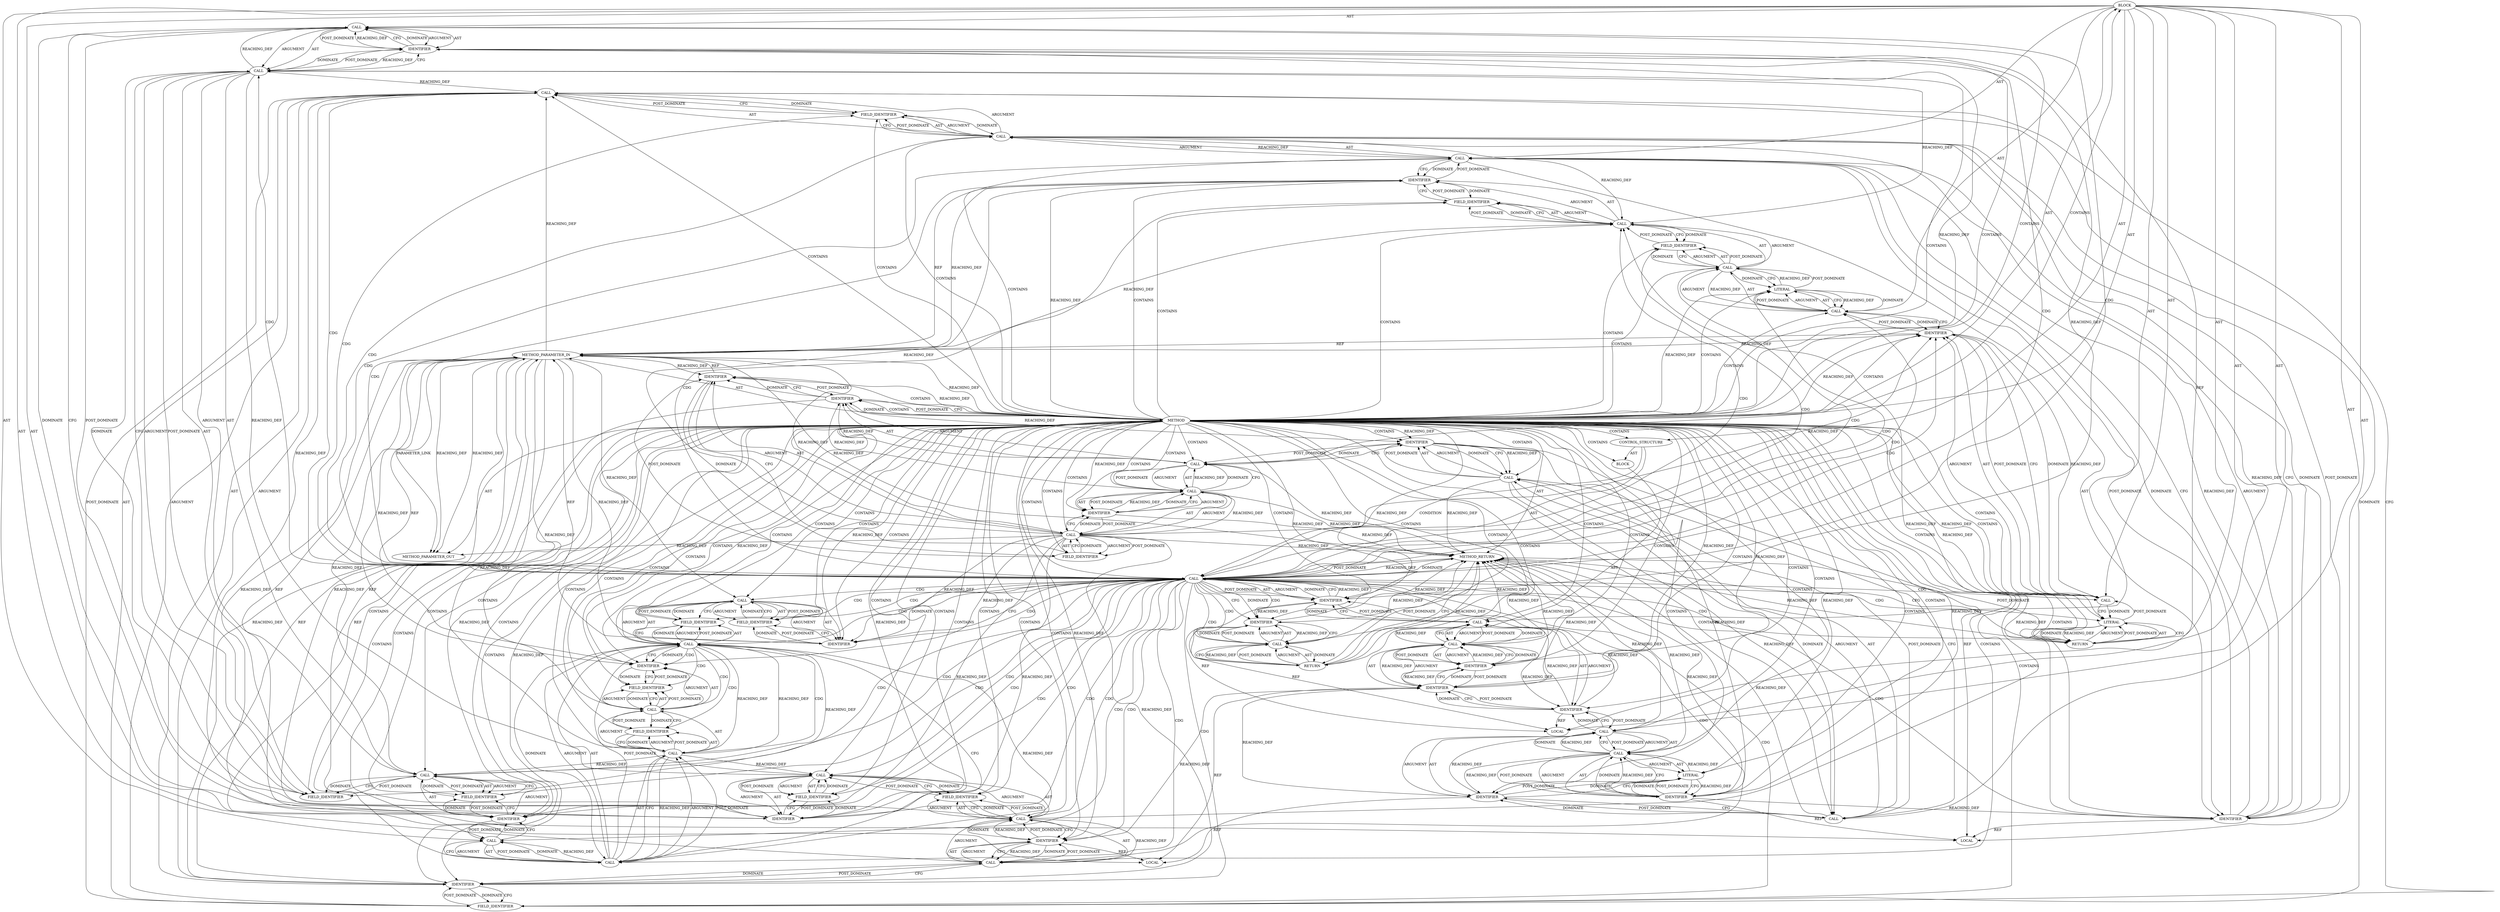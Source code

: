digraph {
  6353 [label=LOCAL ORDER=2 CODE="int enc_page_cnt" COLUMN_NUMBER=6 LINE_NUMBER=1876 TYPE_FULL_NAME="int" NAME="enc_page_cnt"]
  6385 [label=CALL ORDER=1 ARGUMENT_INDEX=1 CODE="con->v2" COLUMN_NUMBER=10 METHOD_FULL_NAME="<operator>.indirectFieldAccess" LINE_NUMBER=1887 TYPE_FULL_NAME="<empty>" DISPATCH_TYPE="STATIC_DISPATCH" SIGNATURE="" NAME="<operator>.indirectFieldAccess"]
  6419 [label=FIELD_IDENTIFIER ORDER=2 ARGUMENT_INDEX=2 CODE="v2" COLUMN_NUMBER=2 LINE_NUMBER=1891 CANONICAL_NAME="v2"]
  6354 [label=LOCAL ORDER=3 CODE="int tail_len" COLUMN_NUMBER=6 LINE_NUMBER=1877 TYPE_FULL_NAME="int" NAME="tail_len"]
  6377 [label=IDENTIFIER ORDER=1 ARGUMENT_INDEX=1 CODE="enc_pages" COLUMN_NUMBER=13 LINE_NUMBER=1884 TYPE_FULL_NAME="page**" NAME="enc_pages"]
  6410 [label=CALL ORDER=1 ARGUMENT_INDEX=1 CODE="con->v2" COLUMN_NUMBER=2 METHOD_FULL_NAME="<operator>.indirectFieldAccess" LINE_NUMBER=1890 TYPE_FULL_NAME="<empty>" DISPATCH_TYPE="STATIC_DISPATCH" SIGNATURE="" NAME="<operator>.indirectFieldAccess"]
  6350 [label=METHOD_PARAMETER_IN ORDER=1 CODE="struct ceph_connection *con" IS_VARIADIC=false COLUMN_NUMBER=37 LINE_NUMBER=1873 TYPE_FULL_NAME="ceph_connection*" EVALUATION_STRATEGY="BY_VALUE" INDEX=1 NAME="con"]
  6378 [label=BLOCK ORDER=2 ARGUMENT_INDEX=-1 CODE="<empty>" COLUMN_NUMBER=3 LINE_NUMBER=1885 TYPE_FULL_NAME="void"]
  6398 [label=FIELD_IDENTIFIER ORDER=2 ARGUMENT_INDEX=2 CODE="v2" COLUMN_NUMBER=2 LINE_NUMBER=1888 CANONICAL_NAME="v2"]
  6359 [label=IDENTIFIER ORDER=1 ARGUMENT_INDEX=1 CODE="con" COLUMN_NUMBER=29 LINE_NUMBER=1879 TYPE_FULL_NAME="ceph_connection*" NAME="con"]
  6394 [label=CALL ORDER=10 ARGUMENT_INDEX=-1 CODE="con->v2.in_enc_pages = enc_pages" COLUMN_NUMBER=2 METHOD_FULL_NAME="<operator>.assignment" LINE_NUMBER=1888 TYPE_FULL_NAME="<empty>" DISPATCH_TYPE="STATIC_DISPATCH" SIGNATURE="" NAME="<operator>.assignment"]
  6417 [label=CALL ORDER=1 ARGUMENT_INDEX=1 CODE="con->v2" COLUMN_NUMBER=2 METHOD_FULL_NAME="<operator>.indirectFieldAccess" LINE_NUMBER=1891 TYPE_FULL_NAME="<empty>" DISPATCH_TYPE="STATIC_DISPATCH" SIGNATURE="" NAME="<operator>.indirectFieldAccess"]
  6389 [label=CALL ORDER=2 ARGUMENT_INDEX=2 CODE="con->v2.in_enc_page_cnt" COLUMN_NUMBER=34 METHOD_FULL_NAME="<operator>.fieldAccess" LINE_NUMBER=1887 TYPE_FULL_NAME="<empty>" DISPATCH_TYPE="STATIC_DISPATCH" SIGNATURE="" NAME="<operator>.fieldAccess"]
  6390 [label=CALL ORDER=1 ARGUMENT_INDEX=1 CODE="con->v2" COLUMN_NUMBER=34 METHOD_FULL_NAME="<operator>.indirectFieldAccess" LINE_NUMBER=1887 TYPE_FULL_NAME="<empty>" DISPATCH_TYPE="STATIC_DISPATCH" SIGNATURE="" NAME="<operator>.indirectFieldAccess"]
  6349 [label=METHOD COLUMN_NUMBER=1 LINE_NUMBER=1873 COLUMN_NUMBER_END=1 IS_EXTERNAL=false SIGNATURE="int prepare_read_tail_secure (ceph_connection*)" NAME="prepare_read_tail_secure" AST_PARENT_TYPE="TYPE_DECL" AST_PARENT_FULL_NAME="file_code_old-a282a2f-decode_preamble-524.c:<global>" ORDER=84 CODE="static int prepare_read_tail_secure(struct ceph_connection *con)
{
	struct page **enc_pages;
	int enc_page_cnt;
	int tail_len;

	tail_len = tail_onwire_len(con->in_msg, true);
	WARN_ON(!tail_len);

	enc_page_cnt = calc_pages_for(0, tail_len);
	enc_pages = ceph_alloc_page_vector(enc_page_cnt, GFP_NOIO);
	if (IS_ERR(enc_pages))
		return PTR_ERR(enc_pages);

	WARN_ON(con->v2.in_enc_pages || con->v2.in_enc_page_cnt);
	con->v2.in_enc_pages = enc_pages;
	con->v2.in_enc_page_cnt = enc_page_cnt;
	con->v2.in_enc_resid = tail_len;
	con->v2.in_enc_i = 0;

	prepare_read_enc_page(con);
	return 0;
}" FULL_NAME="prepare_read_tail_secure" LINE_NUMBER_END=1895 FILENAME="file_code_old-a282a2f-decode_preamble-524.c"]
  6406 [label=FIELD_IDENTIFIER ORDER=2 ARGUMENT_INDEX=2 CODE="in_enc_page_cnt" COLUMN_NUMBER=2 LINE_NUMBER=1889 CANONICAL_NAME="in_enc_page_cnt"]
  6415 [label=CALL ORDER=13 ARGUMENT_INDEX=-1 CODE="con->v2.in_enc_i = 0" COLUMN_NUMBER=2 METHOD_FULL_NAME="<operator>.assignment" LINE_NUMBER=1891 TYPE_FULL_NAME="<empty>" DISPATCH_TYPE="STATIC_DISPATCH" SIGNATURE="" NAME="<operator>.assignment"]
  6402 [label=CALL ORDER=1 ARGUMENT_INDEX=1 CODE="con->v2.in_enc_page_cnt" COLUMN_NUMBER=2 METHOD_FULL_NAME="<operator>.fieldAccess" LINE_NUMBER=1889 TYPE_FULL_NAME="<empty>" DISPATCH_TYPE="STATIC_DISPATCH" SIGNATURE="" NAME="<operator>.fieldAccess"]
  6376 [label=CALL ORDER=1 ARGUMENT_INDEX=-1 CODE="IS_ERR(enc_pages)" COLUMN_NUMBER=6 METHOD_FULL_NAME="IS_ERR" LINE_NUMBER=1884 TYPE_FULL_NAME="<empty>" DISPATCH_TYPE="STATIC_DISPATCH" SIGNATURE="" NAME="IS_ERR"]
  6426 [label=METHOD_RETURN ORDER=3 CODE="RET" COLUMN_NUMBER=1 LINE_NUMBER=1873 TYPE_FULL_NAME="int" EVALUATION_STRATEGY="BY_VALUE"]
  6403 [label=CALL ORDER=1 ARGUMENT_INDEX=1 CODE="con->v2" COLUMN_NUMBER=2 METHOD_FULL_NAME="<operator>.indirectFieldAccess" LINE_NUMBER=1889 TYPE_FULL_NAME="<empty>" DISPATCH_TYPE="STATIC_DISPATCH" SIGNATURE="" NAME="<operator>.indirectFieldAccess"]
  6375 [label=CONTROL_STRUCTURE CONTROL_STRUCTURE_TYPE="IF" ORDER=8 PARSER_TYPE_NAME="CASTIfStatement" ARGUMENT_INDEX=-1 CODE="if (IS_ERR(enc_pages))" COLUMN_NUMBER=2 LINE_NUMBER=1884]
  6361 [label=IDENTIFIER ORDER=2 ARGUMENT_INDEX=2 CODE="true" COLUMN_NUMBER=42 LINE_NUMBER=1879 TYPE_FULL_NAME="ANY" NAME="true"]
  6363 [label=CALL ORDER=1 ARGUMENT_INDEX=1 CODE="!tail_len" COLUMN_NUMBER=10 METHOD_FULL_NAME="<operator>.logicalNot" LINE_NUMBER=1880 TYPE_FULL_NAME="<empty>" DISPATCH_TYPE="STATIC_DISPATCH" SIGNATURE="" NAME="<operator>.logicalNot"]
  6360 [label=FIELD_IDENTIFIER ORDER=2 ARGUMENT_INDEX=2 CODE="in_msg" COLUMN_NUMBER=29 LINE_NUMBER=1879 CANONICAL_NAME="in_msg"]
  6413 [label=FIELD_IDENTIFIER ORDER=2 ARGUMENT_INDEX=2 CODE="in_enc_resid" COLUMN_NUMBER=2 LINE_NUMBER=1890 CANONICAL_NAME="in_enc_resid"]
  6355 [label=CALL ORDER=4 ARGUMENT_INDEX=-1 CODE="tail_len = tail_onwire_len(con->in_msg, true)" COLUMN_NUMBER=2 METHOD_FULL_NAME="<operator>.assignment" LINE_NUMBER=1879 TYPE_FULL_NAME="<empty>" DISPATCH_TYPE="STATIC_DISPATCH" SIGNATURE="" NAME="<operator>.assignment"]
  6356 [label=IDENTIFIER ORDER=1 ARGUMENT_INDEX=1 CODE="tail_len" COLUMN_NUMBER=2 LINE_NUMBER=1879 TYPE_FULL_NAME="int" NAME="tail_len"]
  6422 [label=CALL ORDER=14 ARGUMENT_INDEX=-1 CODE="prepare_read_enc_page(con)" COLUMN_NUMBER=2 METHOD_FULL_NAME="prepare_read_enc_page" LINE_NUMBER=1893 TYPE_FULL_NAME="<empty>" DISPATCH_TYPE="STATIC_DISPATCH" SIGNATURE="" NAME="prepare_read_enc_page"]
  6382 [label=CALL ORDER=9 ARGUMENT_INDEX=-1 CODE="WARN_ON(con->v2.in_enc_pages || con->v2.in_enc_page_cnt)" COLUMN_NUMBER=2 METHOD_FULL_NAME="WARN_ON" LINE_NUMBER=1887 TYPE_FULL_NAME="<empty>" DISPATCH_TYPE="STATIC_DISPATCH" SIGNATURE="" NAME="WARN_ON"]
  6411 [label=IDENTIFIER ORDER=1 ARGUMENT_INDEX=1 CODE="con" COLUMN_NUMBER=2 LINE_NUMBER=1890 TYPE_FULL_NAME="ceph_connection*" NAME="con"]
  6409 [label=CALL ORDER=1 ARGUMENT_INDEX=1 CODE="con->v2.in_enc_resid" COLUMN_NUMBER=2 METHOD_FULL_NAME="<operator>.fieldAccess" LINE_NUMBER=1890 TYPE_FULL_NAME="<empty>" DISPATCH_TYPE="STATIC_DISPATCH" SIGNATURE="" NAME="<operator>.fieldAccess"]
  6381 [label=IDENTIFIER ORDER=1 ARGUMENT_INDEX=1 CODE="enc_pages" COLUMN_NUMBER=18 LINE_NUMBER=1885 TYPE_FULL_NAME="page**" NAME="enc_pages"]
  6387 [label=FIELD_IDENTIFIER ORDER=2 ARGUMENT_INDEX=2 CODE="v2" COLUMN_NUMBER=10 LINE_NUMBER=1887 CANONICAL_NAME="v2"]
  6351 [label=BLOCK ORDER=2 ARGUMENT_INDEX=-1 CODE="{
	struct page **enc_pages;
	int enc_page_cnt;
	int tail_len;

	tail_len = tail_onwire_len(con->in_msg, true);
	WARN_ON(!tail_len);

	enc_page_cnt = calc_pages_for(0, tail_len);
	enc_pages = ceph_alloc_page_vector(enc_page_cnt, GFP_NOIO);
	if (IS_ERR(enc_pages))
		return PTR_ERR(enc_pages);

	WARN_ON(con->v2.in_enc_pages || con->v2.in_enc_page_cnt);
	con->v2.in_enc_pages = enc_pages;
	con->v2.in_enc_page_cnt = enc_page_cnt;
	con->v2.in_enc_resid = tail_len;
	con->v2.in_enc_i = 0;

	prepare_read_enc_page(con);
	return 0;
}" COLUMN_NUMBER=1 LINE_NUMBER=1874 TYPE_FULL_NAME="void"]
  6366 [label=IDENTIFIER ORDER=1 ARGUMENT_INDEX=1 CODE="enc_page_cnt" COLUMN_NUMBER=2 LINE_NUMBER=1882 TYPE_FULL_NAME="int" NAME="enc_page_cnt"]
  6364 [label=IDENTIFIER ORDER=1 ARGUMENT_INDEX=1 CODE="tail_len" COLUMN_NUMBER=11 LINE_NUMBER=1880 TYPE_FULL_NAME="int" NAME="tail_len"]
  6370 [label=CALL ORDER=7 ARGUMENT_INDEX=-1 CODE="enc_pages = ceph_alloc_page_vector(enc_page_cnt, GFP_NOIO)" COLUMN_NUMBER=2 METHOD_FULL_NAME="<operator>.assignment" LINE_NUMBER=1883 TYPE_FULL_NAME="<empty>" DISPATCH_TYPE="STATIC_DISPATCH" SIGNATURE="" NAME="<operator>.assignment"]
  6365 [label=CALL ORDER=6 ARGUMENT_INDEX=-1 CODE="enc_page_cnt = calc_pages_for(0, tail_len)" COLUMN_NUMBER=2 METHOD_FULL_NAME="<operator>.assignment" LINE_NUMBER=1882 TYPE_FULL_NAME="<empty>" DISPATCH_TYPE="STATIC_DISPATCH" SIGNATURE="" NAME="<operator>.assignment"]
  6405 [label=FIELD_IDENTIFIER ORDER=2 ARGUMENT_INDEX=2 CODE="v2" COLUMN_NUMBER=2 LINE_NUMBER=1889 CANONICAL_NAME="v2"]
  6400 [label=IDENTIFIER ORDER=2 ARGUMENT_INDEX=2 CODE="enc_pages" COLUMN_NUMBER=25 LINE_NUMBER=1888 TYPE_FULL_NAME="page**" NAME="enc_pages"]
  6379 [label=RETURN ORDER=1 ARGUMENT_INDEX=1 CODE="return PTR_ERR(enc_pages);" COLUMN_NUMBER=3 LINE_NUMBER=1885]
  6420 [label=FIELD_IDENTIFIER ORDER=2 ARGUMENT_INDEX=2 CODE="in_enc_i" COLUMN_NUMBER=2 LINE_NUMBER=1891 CANONICAL_NAME="in_enc_i"]
  6424 [label=RETURN ORDER=15 ARGUMENT_INDEX=-1 CODE="return 0;" COLUMN_NUMBER=2 LINE_NUMBER=1894]
  6418 [label=IDENTIFIER ORDER=1 ARGUMENT_INDEX=1 CODE="con" COLUMN_NUMBER=2 LINE_NUMBER=1891 TYPE_FULL_NAME="ceph_connection*" NAME="con"]
  6367 [label=CALL ORDER=2 ARGUMENT_INDEX=2 CODE="calc_pages_for(0, tail_len)" COLUMN_NUMBER=17 METHOD_FULL_NAME="calc_pages_for" LINE_NUMBER=1882 TYPE_FULL_NAME="<empty>" DISPATCH_TYPE="STATIC_DISPATCH" SIGNATURE="" NAME="calc_pages_for"]
  6425 [label=LITERAL ORDER=1 ARGUMENT_INDEX=-1 CODE="0" COLUMN_NUMBER=9 LINE_NUMBER=1894 TYPE_FULL_NAME="int"]
  6414 [label=IDENTIFIER ORDER=2 ARGUMENT_INDEX=2 CODE="tail_len" COLUMN_NUMBER=25 LINE_NUMBER=1890 TYPE_FULL_NAME="int" NAME="tail_len"]
  13156 [label=METHOD_PARAMETER_OUT ORDER=1 CODE="struct ceph_connection *con" IS_VARIADIC=false COLUMN_NUMBER=37 LINE_NUMBER=1873 TYPE_FULL_NAME="ceph_connection*" EVALUATION_STRATEGY="BY_VALUE" INDEX=1 NAME="con"]
  6357 [label=CALL ORDER=2 ARGUMENT_INDEX=2 CODE="tail_onwire_len(con->in_msg, true)" COLUMN_NUMBER=13 METHOD_FULL_NAME="tail_onwire_len" LINE_NUMBER=1879 TYPE_FULL_NAME="<empty>" DISPATCH_TYPE="STATIC_DISPATCH" SIGNATURE="" NAME="tail_onwire_len"]
  6393 [label=FIELD_IDENTIFIER ORDER=2 ARGUMENT_INDEX=2 CODE="in_enc_page_cnt" COLUMN_NUMBER=34 LINE_NUMBER=1887 CANONICAL_NAME="in_enc_page_cnt"]
  6388 [label=FIELD_IDENTIFIER ORDER=2 ARGUMENT_INDEX=2 CODE="in_enc_pages" COLUMN_NUMBER=10 LINE_NUMBER=1887 CANONICAL_NAME="in_enc_pages"]
  6404 [label=IDENTIFIER ORDER=1 ARGUMENT_INDEX=1 CODE="con" COLUMN_NUMBER=2 LINE_NUMBER=1889 TYPE_FULL_NAME="ceph_connection*" NAME="con"]
  6369 [label=IDENTIFIER ORDER=2 ARGUMENT_INDEX=2 CODE="tail_len" COLUMN_NUMBER=35 LINE_NUMBER=1882 TYPE_FULL_NAME="int" NAME="tail_len"]
  6401 [label=CALL ORDER=11 ARGUMENT_INDEX=-1 CODE="con->v2.in_enc_page_cnt = enc_page_cnt" COLUMN_NUMBER=2 METHOD_FULL_NAME="<operator>.assignment" LINE_NUMBER=1889 TYPE_FULL_NAME="<empty>" DISPATCH_TYPE="STATIC_DISPATCH" SIGNATURE="" NAME="<operator>.assignment"]
  6407 [label=IDENTIFIER ORDER=2 ARGUMENT_INDEX=2 CODE="enc_page_cnt" COLUMN_NUMBER=28 LINE_NUMBER=1889 TYPE_FULL_NAME="int" NAME="enc_page_cnt"]
  6380 [label=CALL ORDER=1 ARGUMENT_INDEX=-1 CODE="PTR_ERR(enc_pages)" COLUMN_NUMBER=10 METHOD_FULL_NAME="PTR_ERR" LINE_NUMBER=1885 TYPE_FULL_NAME="<empty>" DISPATCH_TYPE="STATIC_DISPATCH" SIGNATURE="" NAME="PTR_ERR"]
  6362 [label=CALL ORDER=5 ARGUMENT_INDEX=-1 CODE="WARN_ON(!tail_len)" COLUMN_NUMBER=2 METHOD_FULL_NAME="WARN_ON" LINE_NUMBER=1880 TYPE_FULL_NAME="<empty>" DISPATCH_TYPE="STATIC_DISPATCH" SIGNATURE="" NAME="WARN_ON"]
  6395 [label=CALL ORDER=1 ARGUMENT_INDEX=1 CODE="con->v2.in_enc_pages" COLUMN_NUMBER=2 METHOD_FULL_NAME="<operator>.fieldAccess" LINE_NUMBER=1888 TYPE_FULL_NAME="<empty>" DISPATCH_TYPE="STATIC_DISPATCH" SIGNATURE="" NAME="<operator>.fieldAccess"]
  6358 [label=CALL ORDER=1 ARGUMENT_INDEX=1 CODE="con->in_msg" COLUMN_NUMBER=29 METHOD_FULL_NAME="<operator>.indirectFieldAccess" LINE_NUMBER=1879 TYPE_FULL_NAME="<empty>" DISPATCH_TYPE="STATIC_DISPATCH" SIGNATURE="" NAME="<operator>.indirectFieldAccess"]
  6383 [label=CALL ORDER=1 ARGUMENT_INDEX=1 CODE="con->v2.in_enc_pages || con->v2.in_enc_page_cnt" COLUMN_NUMBER=10 METHOD_FULL_NAME="<operator>.logicalOr" LINE_NUMBER=1887 TYPE_FULL_NAME="<empty>" DISPATCH_TYPE="STATIC_DISPATCH" SIGNATURE="" NAME="<operator>.logicalOr"]
  6386 [label=IDENTIFIER ORDER=1 ARGUMENT_INDEX=1 CODE="con" COLUMN_NUMBER=10 LINE_NUMBER=1887 TYPE_FULL_NAME="ceph_connection*" NAME="con"]
  6368 [label=LITERAL ORDER=1 ARGUMENT_INDEX=1 CODE="0" COLUMN_NUMBER=32 LINE_NUMBER=1882 TYPE_FULL_NAME="int"]
  6371 [label=IDENTIFIER ORDER=1 ARGUMENT_INDEX=1 CODE="enc_pages" COLUMN_NUMBER=2 LINE_NUMBER=1883 TYPE_FULL_NAME="page**" NAME="enc_pages"]
  6392 [label=FIELD_IDENTIFIER ORDER=2 ARGUMENT_INDEX=2 CODE="v2" COLUMN_NUMBER=34 LINE_NUMBER=1887 CANONICAL_NAME="v2"]
  6416 [label=CALL ORDER=1 ARGUMENT_INDEX=1 CODE="con->v2.in_enc_i" COLUMN_NUMBER=2 METHOD_FULL_NAME="<operator>.fieldAccess" LINE_NUMBER=1891 TYPE_FULL_NAME="<empty>" DISPATCH_TYPE="STATIC_DISPATCH" SIGNATURE="" NAME="<operator>.fieldAccess"]
  6352 [label=LOCAL ORDER=1 CODE="struct page** enc_pages" COLUMN_NUMBER=14 LINE_NUMBER=1875 TYPE_FULL_NAME="page**" NAME="enc_pages"]
  6423 [label=IDENTIFIER ORDER=1 ARGUMENT_INDEX=1 CODE="con" COLUMN_NUMBER=24 LINE_NUMBER=1893 TYPE_FULL_NAME="ceph_connection*" NAME="con"]
  6384 [label=CALL ORDER=1 ARGUMENT_INDEX=1 CODE="con->v2.in_enc_pages" COLUMN_NUMBER=10 METHOD_FULL_NAME="<operator>.fieldAccess" LINE_NUMBER=1887 TYPE_FULL_NAME="<empty>" DISPATCH_TYPE="STATIC_DISPATCH" SIGNATURE="" NAME="<operator>.fieldAccess"]
  6397 [label=IDENTIFIER ORDER=1 ARGUMENT_INDEX=1 CODE="con" COLUMN_NUMBER=2 LINE_NUMBER=1888 TYPE_FULL_NAME="ceph_connection*" NAME="con"]
  6421 [label=LITERAL ORDER=2 ARGUMENT_INDEX=2 CODE="0" COLUMN_NUMBER=21 LINE_NUMBER=1891 TYPE_FULL_NAME="int"]
  6399 [label=FIELD_IDENTIFIER ORDER=2 ARGUMENT_INDEX=2 CODE="in_enc_pages" COLUMN_NUMBER=2 LINE_NUMBER=1888 CANONICAL_NAME="in_enc_pages"]
  6408 [label=CALL ORDER=12 ARGUMENT_INDEX=-1 CODE="con->v2.in_enc_resid = tail_len" COLUMN_NUMBER=2 METHOD_FULL_NAME="<operator>.assignment" LINE_NUMBER=1890 TYPE_FULL_NAME="<empty>" DISPATCH_TYPE="STATIC_DISPATCH" SIGNATURE="" NAME="<operator>.assignment"]
  6412 [label=FIELD_IDENTIFIER ORDER=2 ARGUMENT_INDEX=2 CODE="v2" COLUMN_NUMBER=2 LINE_NUMBER=1890 CANONICAL_NAME="v2"]
  6373 [label=IDENTIFIER ORDER=1 ARGUMENT_INDEX=1 CODE="enc_page_cnt" COLUMN_NUMBER=37 LINE_NUMBER=1883 TYPE_FULL_NAME="int" NAME="enc_page_cnt"]
  6372 [label=CALL ORDER=2 ARGUMENT_INDEX=2 CODE="ceph_alloc_page_vector(enc_page_cnt, GFP_NOIO)" COLUMN_NUMBER=14 METHOD_FULL_NAME="ceph_alloc_page_vector" LINE_NUMBER=1883 TYPE_FULL_NAME="<empty>" DISPATCH_TYPE="STATIC_DISPATCH" SIGNATURE="" NAME="ceph_alloc_page_vector"]
  6396 [label=CALL ORDER=1 ARGUMENT_INDEX=1 CODE="con->v2" COLUMN_NUMBER=2 METHOD_FULL_NAME="<operator>.indirectFieldAccess" LINE_NUMBER=1888 TYPE_FULL_NAME="<empty>" DISPATCH_TYPE="STATIC_DISPATCH" SIGNATURE="" NAME="<operator>.indirectFieldAccess"]
  6374 [label=IDENTIFIER ORDER=2 ARGUMENT_INDEX=2 CODE="GFP_NOIO" COLUMN_NUMBER=51 LINE_NUMBER=1883 TYPE_FULL_NAME="ANY" NAME="GFP_NOIO"]
  6391 [label=IDENTIFIER ORDER=1 ARGUMENT_INDEX=1 CODE="con" COLUMN_NUMBER=34 LINE_NUMBER=1887 TYPE_FULL_NAME="ceph_connection*" NAME="con"]
  6374 -> 6372 [label=REACHING_DEF VARIABLE="GFP_NOIO"]
  6402 -> 6406 [label=POST_DOMINATE ]
  6367 -> 6369 [label=POST_DOMINATE ]
  6371 -> 6352 [label=REF ]
  6389 -> 6393 [label=ARGUMENT ]
  6392 -> 6390 [label=CFG ]
  6366 -> 6368 [label=DOMINATE ]
  6365 -> 6367 [label=POST_DOMINATE ]
  6375 -> 6376 [label=CONDITION ]
  6407 -> 6401 [label=DOMINATE ]
  6385 -> 6387 [label=AST ]
  6372 -> 6370 [label=DOMINATE ]
  6349 -> 6423 [label=CONTAINS ]
  6371 -> 6365 [label=POST_DOMINATE ]
  6376 -> 6377 [label=POST_DOMINATE ]
  6349 -> 6412 [label=CONTAINS ]
  6359 -> 6360 [label=CFG ]
  6370 -> 6377 [label=DOMINATE ]
  6396 -> 6399 [label=CFG ]
  6421 -> 6416 [label=REACHING_DEF VARIABLE="0"]
  6376 -> 6403 [label=CDG ]
  6383 -> 6389 [label=ARGUMENT ]
  6349 -> 6417 [label=CONTAINS ]
  6413 -> 6409 [label=DOMINATE ]
  6349 -> 6378 [label=CONTAINS ]
  6350 -> 6396 [label=REACHING_DEF VARIABLE="con"]
  6376 -> 6385 [label=CDG ]
  6349 -> 6401 [label=CONTAINS ]
  6376 -> 6407 [label=CDG ]
  6385 -> 6387 [label=POST_DOMINATE ]
  6349 -> 6411 [label=CONTAINS ]
  6376 -> 6386 [label=DOMINATE ]
  6401 -> 6411 [label=DOMINATE ]
  6355 -> 6356 [label=AST ]
  6363 -> 6364 [label=POST_DOMINATE ]
  6409 -> 6408 [label=REACHING_DEF VARIABLE="con->v2.in_enc_resid"]
  6401 -> 6407 [label=POST_DOMINATE ]
  6416 -> 6420 [label=ARGUMENT ]
  6358 -> 6423 [label=REACHING_DEF VARIABLE="con->in_msg"]
  6421 -> 6415 [label=CFG ]
  6384 -> 6383 [label=CFG ]
  6385 -> 6388 [label=DOMINATE ]
  6357 -> 6358 [label=AST ]
  6349 -> 6424 [label=REACHING_DEF VARIABLE=""]
  6367 -> 6369 [label=ARGUMENT ]
  6389 -> 6383 [label=CFG ]
  6382 -> 6383 [label=ARGUMENT ]
  6351 -> 6353 [label=AST ]
  6358 -> 6426 [label=REACHING_DEF VARIABLE="con->in_msg"]
  6413 -> 6409 [label=CFG ]
  6423 -> 6422 [label=CFG ]
  6376 -> 6395 [label=CDG ]
  6351 -> 6365 [label=AST ]
  6410 -> 6413 [label=CFG ]
  6376 -> 6402 [label=CDG ]
  6376 -> 6426 [label=REACHING_DEF VARIABLE="IS_ERR(enc_pages)"]
  6367 -> 6426 [label=REACHING_DEF VARIABLE="calc_pages_for(0, tail_len)"]
  6357 -> 6355 [label=REACHING_DEF VARIABLE="tail_onwire_len(con->in_msg, true)"]
  6376 -> 6398 [label=CDG ]
  6351 -> 6408 [label=AST ]
  6349 -> 6407 [label=REACHING_DEF VARIABLE=""]
  6379 -> 6380 [label=POST_DOMINATE ]
  6376 -> 6421 [label=CDG ]
  6361 -> 6357 [label=REACHING_DEF VARIABLE="true"]
  6409 -> 6414 [label=CFG ]
  6363 -> 6364 [label=AST ]
  6349 -> 6367 [label=CONTAINS ]
  6351 -> 6362 [label=AST ]
  6358 -> 6361 [label=CFG ]
  6363 -> 6362 [label=CFG ]
  6372 -> 6373 [label=AST ]
  6408 -> 6414 [label=POST_DOMINATE ]
  6368 -> 6367 [label=REACHING_DEF VARIABLE="0"]
  6417 -> 6419 [label=AST ]
  6383 -> 6382 [label=DOMINATE ]
  6367 -> 6369 [label=AST ]
  6388 -> 6384 [label=CFG ]
  6365 -> 6366 [label=ARGUMENT ]
  6376 -> 6384 [label=CDG ]
  6367 -> 6365 [label=DOMINATE ]
  6367 -> 6365 [label=REACHING_DEF VARIABLE="calc_pages_for(0, tail_len)"]
  6376 -> 6388 [label=CDG ]
  6350 -> 6418 [label=REACHING_DEF VARIABLE="con"]
  6376 -> 6404 [label=CDG ]
  6405 -> 6403 [label=CFG ]
  6385 -> 6386 [label=ARGUMENT ]
  6360 -> 6358 [label=CFG ]
  6376 -> 6410 [label=CDG ]
  6408 -> 6414 [label=ARGUMENT ]
  6349 -> 6424 [label=CONTAINS ]
  6373 -> 6371 [label=POST_DOMINATE ]
  6381 -> 6380 [label=REACHING_DEF VARIABLE="enc_pages"]
  6403 -> 6405 [label=POST_DOMINATE ]
  6376 -> 6426 [label=DOMINATE ]
  6349 -> 6398 [label=CONTAINS ]
  6365 -> 6367 [label=ARGUMENT ]
  6401 -> 6402 [label=ARGUMENT ]
  6395 -> 6399 [label=ARGUMENT ]
  6349 -> 6375 [label=CONTAINS ]
  6408 -> 6409 [label=AST ]
  6349 -> 6355 [label=CONTAINS ]
  6349 -> 6405 [label=CONTAINS ]
  6384 -> 6388 [label=ARGUMENT ]
  6349 -> 6351 [label=AST ]
  6349 -> 6422 [label=CONTAINS ]
  6349 -> 6406 [label=CONTAINS ]
  6416 -> 6421 [label=DOMINATE ]
  6350 -> 13156 [label=PARAMETER_LINK ]
  6369 -> 6367 [label=DOMINATE ]
  6349 -> 6416 [label=CONTAINS ]
  6377 -> 6370 [label=POST_DOMINATE ]
  6398 -> 6396 [label=CFG ]
  6424 -> 6425 [label=ARGUMENT ]
  6382 -> 6383 [label=AST ]
  6349 -> 6389 [label=CONTAINS ]
  6373 -> 6374 [label=CFG ]
  6363 -> 6426 [label=REACHING_DEF VARIABLE="!tail_len"]
  6425 -> 6424 [label=REACHING_DEF VARIABLE="0"]
  6381 -> 6426 [label=REACHING_DEF VARIABLE="enc_pages"]
  6410 -> 6411 [label=AST ]
  6403 -> 6404 [label=ARGUMENT ]
  6376 -> 6396 [label=CDG ]
  6349 -> 6391 [label=CONTAINS ]
  6349 -> 6359 [label=CONTAINS ]
  6383 -> 6389 [label=POST_DOMINATE ]
  6349 -> 6393 [label=CONTAINS ]
  6349 -> 6404 [label=REACHING_DEF VARIABLE=""]
  6401 -> 6407 [label=AST ]
  6350 -> 6397 [label=REACHING_DEF VARIABLE="con"]
  6383 -> 6382 [label=REACHING_DEF VARIABLE="con->v2.in_enc_pages || con->v2.in_enc_page_cnt"]
  6357 -> 6361 [label=ARGUMENT ]
  6358 -> 6360 [label=ARGUMENT ]
  6415 -> 6421 [label=POST_DOMINATE ]
  6395 -> 6394 [label=REACHING_DEF VARIABLE="con->v2.in_enc_pages"]
  6384 -> 6388 [label=POST_DOMINATE ]
  6414 -> 6408 [label=DOMINATE ]
  6409 -> 6410 [label=ARGUMENT ]
  6426 -> 6376 [label=POST_DOMINATE ]
  6372 -> 6426 [label=REACHING_DEF VARIABLE="ceph_alloc_page_vector(enc_page_cnt, GFP_NOIO)"]
  6384 -> 6383 [label=DOMINATE ]
  6401 -> 6402 [label=AST ]
  6349 -> 6377 [label=CONTAINS ]
  6365 -> 6371 [label=DOMINATE ]
  6373 -> 6372 [label=REACHING_DEF VARIABLE="enc_page_cnt"]
  6365 -> 6366 [label=AST ]
  6356 -> 6364 [label=REACHING_DEF VARIABLE="tail_len"]
  6350 -> 6403 [label=REACHING_DEF VARIABLE="con"]
  6349 -> 6364 [label=REACHING_DEF VARIABLE=""]
  6349 -> 6358 [label=CONTAINS ]
  6350 -> 6411 [label=REACHING_DEF VARIABLE="con"]
  6416 -> 6417 [label=AST ]
  6358 -> 6411 [label=REACHING_DEF VARIABLE="con->in_msg"]
  6355 -> 6356 [label=ARGUMENT ]
  6349 -> 6395 [label=CONTAINS ]
  6395 -> 6399 [label=POST_DOMINATE ]
  6423 -> 6422 [label=DOMINATE ]
  6389 -> 6384 [label=REACHING_DEF VARIABLE="con->v2.in_enc_page_cnt"]
  6389 -> 6396 [label=REACHING_DEF VARIABLE="con->v2.in_enc_page_cnt"]
  6358 -> 6397 [label=REACHING_DEF VARIABLE="con->in_msg"]
  6374 -> 6373 [label=REACHING_DEF VARIABLE="GFP_NOIO"]
  6401 -> 6407 [label=ARGUMENT ]
  6349 -> 6421 [label=REACHING_DEF VARIABLE=""]
  6381 -> 6380 [label=CFG ]
  6376 -> 6414 [label=CDG ]
  6422 -> 6423 [label=ARGUMENT ]
  6384 -> 6393 [label=CDG ]
  6402 -> 6417 [label=REACHING_DEF VARIABLE="con->v2.in_enc_page_cnt"]
  6383 -> 6384 [label=ARGUMENT ]
  6415 -> 6421 [label=ARGUMENT ]
  6397 -> 6398 [label=CFG ]
  6410 -> 6413 [label=DOMINATE ]
  6376 -> 6386 [label=CFG ]
  6370 -> 6377 [label=CFG ]
  6349 -> 6419 [label=CONTAINS ]
  6349 -> 6384 [label=CONTAINS ]
  6379 -> 6380 [label=ARGUMENT ]
  6356 -> 6349 [label=POST_DOMINATE ]
  6370 -> 6372 [label=AST ]
  6402 -> 6407 [label=CFG ]
  6357 -> 6358 [label=ARGUMENT ]
  6376 -> 6383 [label=CDG ]
  6365 -> 6367 [label=AST ]
  6392 -> 6391 [label=POST_DOMINATE ]
  6371 -> 6373 [label=DOMINATE ]
  6376 -> 6417 [label=CDG ]
  6351 -> 6352 [label=AST ]
  6350 -> 6423 [label=REACHING_DEF VARIABLE="con"]
  6418 -> 6350 [label=REF ]
  6376 -> 6420 [label=CDG ]
  6367 -> 6368 [label=ARGUMENT ]
  6400 -> 6395 [label=POST_DOMINATE ]
  6361 -> 6358 [label=POST_DOMINATE ]
  6360 -> 6359 [label=POST_DOMINATE ]
  6349 -> 6404 [label=CONTAINS ]
  6376 -> 6386 [label=CDG ]
  6365 -> 6426 [label=REACHING_DEF VARIABLE="enc_page_cnt = calc_pages_for(0, tail_len)"]
  6385 -> 6386 [label=AST ]
  6404 -> 6350 [label=REF ]
  6349 -> 6420 [label=CONTAINS ]
  6376 -> 6419 [label=CDG ]
  6350 -> 13156 [label=REACHING_DEF VARIABLE="con"]
  6350 -> 13156 [label=REACHING_DEF VARIABLE="con"]
  6375 -> 6378 [label=AST ]
  6369 -> 6367 [label=REACHING_DEF VARIABLE="tail_len"]
  6349 -> 6381 [label=REACHING_DEF VARIABLE=""]
  6350 -> 6359 [label=REACHING_DEF VARIABLE="con"]
  6423 -> 6415 [label=POST_DOMINATE ]
  6377 -> 6352 [label=REF ]
  6395 -> 6400 [label=CFG ]
  6364 -> 6354 [label=REF ]
  6412 -> 6410 [label=DOMINATE ]
  6407 -> 6401 [label=CFG ]
  6384 -> 6392 [label=CDG ]
  6370 -> 6372 [label=ARGUMENT ]
  6349 -> 6381 [label=CONTAINS ]
  6349 -> 6374 [label=CONTAINS ]
  6410 -> 6412 [label=POST_DOMINATE ]
  6384 -> 6389 [label=REACHING_DEF VARIABLE="con->v2.in_enc_pages"]
  6364 -> 6363 [label=DOMINATE ]
  6355 -> 6364 [label=DOMINATE ]
  6407 -> 6401 [label=REACHING_DEF VARIABLE="enc_page_cnt"]
  6415 -> 6416 [label=AST ]
  6395 -> 6403 [label=REACHING_DEF VARIABLE="con->v2.in_enc_pages"]
  6359 -> 6350 [label=REF ]
  6350 -> 6391 [label=REACHING_DEF VARIABLE="con"]
  6382 -> 6383 [label=POST_DOMINATE ]
  6376 -> 6399 [label=CDG ]
  6349 -> 6377 [label=REACHING_DEF VARIABLE=""]
  6349 -> 6364 [label=CONTAINS ]
  6376 -> 6377 [label=AST ]
  6355 -> 6357 [label=POST_DOMINATE ]
  6403 -> 6406 [label=DOMINATE ]
  6350 -> 6410 [label=REACHING_DEF VARIABLE="con"]
  6416 -> 6420 [label=AST ]
  6376 -> 6380 [label=CDG ]
  6390 -> 6391 [label=ARGUMENT ]
  6396 -> 6397 [label=ARGUMENT ]
  6376 -> 6408 [label=CDG ]
  6363 -> 6362 [label=REACHING_DEF VARIABLE="!tail_len"]
  6364 -> 6369 [label=REACHING_DEF VARIABLE="tail_len"]
  6394 -> 6395 [label=ARGUMENT ]
  6358 -> 6391 [label=REACHING_DEF VARIABLE="con->in_msg"]
  6418 -> 6408 [label=POST_DOMINATE ]
  6356 -> 6354 [label=REF ]
  6395 -> 6396 [label=AST ]
  6415 -> 6421 [label=AST ]
  6400 -> 6394 [label=REACHING_DEF VARIABLE="enc_pages"]
  6383 -> 6384 [label=AST ]
  6367 -> 6365 [label=CFG ]
  6349 -> 6418 [label=REACHING_DEF VARIABLE=""]
  6349 -> 6379 [label=CONTAINS ]
  6424 -> 6426 [label=REACHING_DEF VARIABLE="<RET>"]
  6376 -> 6422 [label=CDG ]
  6396 -> 6397 [label=AST ]
  6397 -> 6350 [label=REF ]
  6376 -> 6387 [label=CDG ]
  6379 -> 6426 [label=CFG ]
  6402 -> 6401 [label=REACHING_DEF VARIABLE="con->v2.in_enc_page_cnt"]
  6410 -> 6412 [label=AST ]
  6376 -> 6405 [label=CDG ]
  6349 -> 6394 [label=CONTAINS ]
  6350 -> 6385 [label=REACHING_DEF VARIABLE="con"]
  6409 -> 6414 [label=DOMINATE ]
  6357 -> 6355 [label=DOMINATE ]
  6355 -> 6426 [label=REACHING_DEF VARIABLE="tail_len = tail_onwire_len(con->in_msg, true)"]
  6349 -> 6425 [label=CONTAINS ]
  6349 -> 6385 [label=CONTAINS ]
  6395 -> 6417 [label=REACHING_DEF VARIABLE="con->v2.in_enc_pages"]
  6389 -> 6390 [label=AST ]
  6349 -> 6371 [label=CONTAINS ]
  6351 -> 6370 [label=AST ]
  6362 -> 6366 [label=CFG ]
  6376 -> 6382 [label=CDG ]
  6349 -> 6382 [label=CONTAINS ]
  6384 -> 6390 [label=CDG ]
  6362 -> 6363 [label=ARGUMENT ]
  6422 -> 6423 [label=POST_DOMINATE ]
  6405 -> 6404 [label=POST_DOMINATE ]
  6404 -> 6405 [label=DOMINATE ]
  6377 -> 6400 [label=REACHING_DEF VARIABLE="enc_pages"]
  6371 -> 6377 [label=REACHING_DEF VARIABLE="enc_pages"]
  6385 -> 6387 [label=ARGUMENT ]
  6402 -> 6407 [label=DOMINATE ]
  6409 -> 6413 [label=POST_DOMINATE ]
  6373 -> 6426 [label=REACHING_DEF VARIABLE="enc_page_cnt"]
  6393 -> 6390 [label=POST_DOMINATE ]
  6409 -> 6417 [label=REACHING_DEF VARIABLE="con->v2.in_enc_resid"]
  6417 -> 6418 [label=ARGUMENT ]
  6384 -> 6391 [label=DOMINATE ]
  6349 -> 6425 [label=REACHING_DEF VARIABLE=""]
  6351 -> 6394 [label=AST ]
  6384 -> 6388 [label=AST ]
  6417 -> 6419 [label=ARGUMENT ]
  6370 -> 6371 [label=AST ]
  6351 -> 6382 [label=AST ]
  6378 -> 6379 [label=AST ]
  6377 -> 6376 [label=DOMINATE ]
  6349 -> 6351 [label=CONTAINS ]
  6371 -> 6370 [label=REACHING_DEF VARIABLE="enc_pages"]
  6349 -> 6411 [label=REACHING_DEF VARIABLE=""]
  6359 -> 6356 [label=POST_DOMINATE ]
  6349 -> 6400 [label=REACHING_DEF VARIABLE=""]
  6349 -> 6414 [label=REACHING_DEF VARIABLE=""]
  6366 -> 6362 [label=POST_DOMINATE ]
  6369 -> 6367 [label=CFG ]
  6351 -> 6424 [label=AST ]
  6411 -> 6401 [label=POST_DOMINATE ]
  6390 -> 6393 [label=DOMINATE ]
  6349 -> 6360 [label=CONTAINS ]
  6384 -> 6383 [label=REACHING_DEF VARIABLE="con->v2.in_enc_pages"]
  6361 -> 6357 [label=DOMINATE ]
  6379 -> 6380 [label=AST ]
  6349 -> 6396 [label=CONTAINS ]
  6351 -> 6422 [label=AST ]
  6397 -> 6382 [label=POST_DOMINATE ]
  6391 -> 6350 [label=REF ]
  6349 -> 6409 [label=CONTAINS ]
  6376 -> 6381 [label=CDG ]
  6349 -> 6350 [label=AST ]
  6350 -> 6404 [label=REACHING_DEF VARIABLE="con"]
  6370 -> 6372 [label=POST_DOMINATE ]
  6349 -> 6423 [label=REACHING_DEF VARIABLE=""]
  6408 -> 6414 [label=AST ]
  6397 -> 6398 [label=DOMINATE ]
  6418 -> 6419 [label=DOMINATE ]
  6349 -> 6387 [label=CONTAINS ]
  6400 -> 6352 [label=REF ]
  6398 -> 6397 [label=POST_DOMINATE ]
  6415 -> 6416 [label=ARGUMENT ]
  6415 -> 6423 [label=DOMINATE ]
  6399 -> 6395 [label=DOMINATE ]
  6358 -> 6360 [label=AST ]
  6386 -> 6350 [label=REF ]
  6349 -> 6415 [label=CONTAINS ]
  6376 -> 6409 [label=CDG ]
  6373 -> 6353 [label=REF ]
  6349 -> 6388 [label=CONTAINS ]
  6349 -> 6380 [label=CONTAINS ]
  6404 -> 6394 [label=POST_DOMINATE ]
  6403 -> 6406 [label=CFG ]
  6384 -> 6391 [label=CDG ]
  6357 -> 6426 [label=REACHING_DEF VARIABLE="tail_onwire_len(con->in_msg, true)"]
  6416 -> 6420 [label=POST_DOMINATE ]
  6368 -> 6369 [label=CFG ]
  6351 -> 6401 [label=AST ]
  6407 -> 6402 [label=REACHING_DEF VARIABLE="enc_page_cnt"]
  6387 -> 6385 [label=DOMINATE ]
  6389 -> 6393 [label=POST_DOMINATE ]
  6388 -> 6384 [label=DOMINATE ]
  6394 -> 6404 [label=DOMINATE ]
  6386 -> 6387 [label=CFG ]
  6376 -> 6412 [label=CDG ]
  6426 -> 6379 [label=POST_DOMINATE ]
  6386 -> 6387 [label=DOMINATE ]
  6388 -> 6385 [label=POST_DOMINATE ]
  6401 -> 6411 [label=CFG ]
  6396 -> 6399 [label=DOMINATE ]
  6421 -> 6416 [label=POST_DOMINATE ]
  6376 -> 6381 [label=CFG ]
  6349 -> 6363 [label=CONTAINS ]
  6349 -> 6421 [label=CONTAINS ]
  6351 -> 6355 [label=AST ]
  6349 -> 6366 [label=CONTAINS ]
  6402 -> 6406 [label=ARGUMENT ]
  6425 -> 6422 [label=POST_DOMINATE ]
  6380 -> 6381 [label=POST_DOMINATE ]
  6356 -> 6359 [label=DOMINATE ]
  6372 -> 6374 [label=POST_DOMINATE ]
  6376 -> 6377 [label=ARGUMENT ]
  6369 -> 6426 [label=REACHING_DEF VARIABLE="tail_len"]
  6374 -> 6426 [label=REACHING_DEF VARIABLE="GFP_NOIO"]
  6380 -> 6379 [label=DOMINATE ]
  6369 -> 6368 [label=POST_DOMINATE ]
  6349 -> 6376 [label=CONTAINS ]
  6419 -> 6417 [label=DOMINATE ]
  6376 -> 6400 [label=CDG ]
  6349 -> 6373 [label=CONTAINS ]
  6349 -> 6350 [label=REACHING_DEF VARIABLE=""]
  6393 -> 6389 [label=DOMINATE ]
  6355 -> 6357 [label=ARGUMENT ]
  6374 -> 6372 [label=CFG ]
  6360 -> 6358 [label=DOMINATE ]
  6355 -> 6364 [label=CFG ]
  6400 -> 6394 [label=CFG ]
  6414 -> 6409 [label=REACHING_DEF VARIABLE="tail_len"]
  6377 -> 6376 [label=CFG ]
  6420 -> 6416 [label=DOMINATE ]
  6391 -> 6392 [label=DOMINATE ]
  6412 -> 6411 [label=POST_DOMINATE ]
  6406 -> 6403 [label=POST_DOMINATE ]
  6372 -> 6371 [label=REACHING_DEF VARIABLE="ceph_alloc_page_vector(enc_page_cnt, GFP_NOIO)"]
  6404 -> 6405 [label=CFG ]
  6400 -> 6394 [label=DOMINATE ]
  6425 -> 6424 [label=CFG ]
  6357 -> 6361 [label=AST ]
  6395 -> 6400 [label=DOMINATE ]
  6390 -> 6392 [label=AST ]
  6403 -> 6405 [label=ARGUMENT ]
  6376 -> 6423 [label=CDG ]
  6376 -> 6379 [label=CDG ]
  6403 -> 6404 [label=AST ]
  6419 -> 6418 [label=POST_DOMINATE ]
  6372 -> 6370 [label=REACHING_DEF VARIABLE="ceph_alloc_page_vector(enc_page_cnt, GFP_NOIO)"]
  6407 -> 6402 [label=POST_DOMINATE ]
  6417 -> 6419 [label=POST_DOMINATE ]
  6409 -> 6413 [label=AST ]
  6349 -> 6365 [label=CONTAINS ]
  6390 -> 6392 [label=POST_DOMINATE ]
  6423 -> 6422 [label=REACHING_DEF VARIABLE="con"]
  6383 -> 6389 [label=AST ]
  6411 -> 6350 [label=REF ]
  6349 -> 6418 [label=CONTAINS ]
  6376 -> 6416 [label=CDG ]
  6358 -> 6386 [label=REACHING_DEF VARIABLE="con->in_msg"]
  6370 -> 6371 [label=ARGUMENT ]
  6374 -> 6372 [label=DOMINATE ]
  6407 -> 6353 [label=REF ]
  6349 -> 6369 [label=REACHING_DEF VARIABLE=""]
  6349 -> 6356 [label=CFG ]
  6349 -> 6414 [label=CONTAINS ]
  6372 -> 6370 [label=CFG ]
  6408 -> 6409 [label=ARGUMENT ]
  6351 -> 6415 [label=AST ]
  6382 -> 6397 [label=DOMINATE ]
  6402 -> 6403 [label=ARGUMENT ]
  6349 -> 6402 [label=CONTAINS ]
  6350 -> 6358 [label=REACHING_DEF VARIABLE="con"]
  6402 -> 6403 [label=AST ]
  6370 -> 6426 [label=REACHING_DEF VARIABLE="enc_pages = ceph_alloc_page_vector(enc_page_cnt, GFP_NOIO)"]
  6387 -> 6386 [label=POST_DOMINATE ]
  6349 -> 6359 [label=REACHING_DEF VARIABLE=""]
  6417 -> 6418 [label=AST ]
  6359 -> 6360 [label=DOMINATE ]
  6379 -> 6426 [label=REACHING_DEF VARIABLE="<RET>"]
  6358 -> 6361 [label=DOMINATE ]
  6349 -> 6361 [label=REACHING_DEF VARIABLE=""]
  6366 -> 6365 [label=REACHING_DEF VARIABLE="enc_page_cnt"]
  6415 -> 6423 [label=CFG ]
  6349 -> 13156 [label=AST ]
  6349 -> 6369 [label=CONTAINS ]
  6409 -> 6410 [label=AST ]
  6372 -> 6374 [label=AST ]
  6421 -> 6415 [label=DOMINATE ]
  6408 -> 6418 [label=CFG ]
  6349 -> 6374 [label=REACHING_DEF VARIABLE=""]
  6358 -> 6357 [label=REACHING_DEF VARIABLE="con->in_msg"]
  6392 -> 6390 [label=DOMINATE ]
  6368 -> 6366 [label=POST_DOMINATE ]
  6363 -> 6364 [label=ARGUMENT ]
  6394 -> 6395 [label=AST ]
  6426 -> 6424 [label=POST_DOMINATE ]
  6367 -> 6366 [label=REACHING_DEF VARIABLE="calc_pages_for(0, tail_len)"]
  6395 -> 6410 [label=REACHING_DEF VARIABLE="con->v2.in_enc_pages"]
  6349 -> 6356 [label=DOMINATE ]
  6389 -> 6393 [label=AST ]
  6373 -> 6374 [label=DOMINATE ]
  6420 -> 6417 [label=POST_DOMINATE ]
  6349 -> 6399 [label=CONTAINS ]
  6356 -> 6355 [label=REACHING_DEF VARIABLE="tail_len"]
  6384 -> 6391 [label=CFG ]
  6411 -> 6412 [label=DOMINATE ]
  6349 -> 6361 [label=CONTAINS ]
  6380 -> 6379 [label=REACHING_DEF VARIABLE="PTR_ERR(enc_pages)"]
  6399 -> 6395 [label=CFG ]
  6374 -> 6373 [label=POST_DOMINATE ]
  6366 -> 6373 [label=REACHING_DEF VARIABLE="enc_page_cnt"]
  6349 -> 6386 [label=REACHING_DEF VARIABLE=""]
  6349 -> 6397 [label=REACHING_DEF VARIABLE=""]
  6351 -> 6375 [label=AST ]
  6412 -> 6410 [label=CFG ]
  6376 -> 6401 [label=CDG ]
  6371 -> 6373 [label=CFG ]
  6394 -> 6400 [label=ARGUMENT ]
  6376 -> 6425 [label=CDG ]
  6390 -> 6393 [label=CFG ]
  6389 -> 6383 [label=REACHING_DEF VARIABLE="con->v2.in_enc_page_cnt"]
  6406 -> 6402 [label=CFG ]
  6376 -> 6415 [label=CDG ]
  6414 -> 6408 [label=CFG ]
  6394 -> 6400 [label=AST ]
  6410 -> 6411 [label=ARGUMENT ]
  6377 -> 6381 [label=REACHING_DEF VARIABLE="enc_pages"]
  6350 -> 6390 [label=REACHING_DEF VARIABLE="con"]
  6390 -> 6392 [label=ARGUMENT ]
  6375 -> 6376 [label=AST ]
  6384 -> 6389 [label=CDG ]
  6422 -> 6425 [label=CFG ]
  6358 -> 6359 [label=ARGUMENT ]
  6349 -> 6356 [label=CONTAINS ]
  6376 -> 6406 [label=CDG ]
  6357 -> 6361 [label=POST_DOMINATE ]
  6422 -> 6425 [label=DOMINATE ]
  6350 -> 6417 [label=REACHING_DEF VARIABLE="con"]
  6416 -> 6415 [label=REACHING_DEF VARIABLE="con->v2.in_enc_i"]
  6380 -> 6379 [label=CFG ]
  6384 -> 6385 [label=ARGUMENT ]
  6405 -> 6403 [label=DOMINATE ]
  6383 -> 6384 [label=POST_DOMINATE ]
  6410 -> 6412 [label=ARGUMENT ]
  6376 -> 6394 [label=CDG ]
  6376 -> 6418 [label=CDG ]
  6357 -> 6356 [label=REACHING_DEF VARIABLE="tail_onwire_len(con->in_msg, true)"]
  6416 -> 6421 [label=CFG ]
  6369 -> 6414 [label=REACHING_DEF VARIABLE="tail_len"]
  6417 -> 6420 [label=CFG ]
  6380 -> 6381 [label=ARGUMENT ]
  6358 -> 6360 [label=POST_DOMINATE ]
  6419 -> 6417 [label=CFG ]
  6406 -> 6402 [label=DOMINATE ]
  6367 -> 6368 [label=AST ]
  6376 -> 6413 [label=CDG ]
  6395 -> 6399 [label=AST ]
  6376 -> 6411 [label=CDG ]
  6423 -> 6350 [label=REF ]
  6349 -> 6368 [label=CONTAINS ]
  6376 -> 6424 [label=CDG ]
  6377 -> 6376 [label=REACHING_DEF VARIABLE="enc_pages"]
  6366 -> 6353 [label=REF ]
  6349 -> 6372 [label=CONTAINS ]
  6372 -> 6373 [label=ARGUMENT ]
  6350 -> 6426 [label=REACHING_DEF VARIABLE="con"]
  6364 -> 6363 [label=CFG ]
  6402 -> 6406 [label=AST ]
  6351 -> 6354 [label=AST ]
  6396 -> 6398 [label=POST_DOMINATE ]
  6358 -> 13156 [label=REACHING_DEF VARIABLE="con->in_msg"]
  6395 -> 6396 [label=ARGUMENT ]
  6349 -> 6408 [label=CONTAINS ]
  6398 -> 6396 [label=DOMINATE ]
  6403 -> 6405 [label=AST ]
  6365 -> 6371 [label=CFG ]
  6364 -> 6363 [label=REACHING_DEF VARIABLE="tail_len"]
  6376 -> 6381 [label=DOMINATE ]
  6396 -> 6398 [label=AST ]
  6358 -> 6418 [label=REACHING_DEF VARIABLE="con->in_msg"]
  6389 -> 6390 [label=ARGUMENT ]
  6366 -> 6368 [label=CFG ]
  6368 -> 6369 [label=DOMINATE ]
  6389 -> 6403 [label=REACHING_DEF VARIABLE="con->v2.in_enc_page_cnt"]
  6358 -> 6404 [label=REACHING_DEF VARIABLE="con->in_msg"]
  6349 -> 6413 [label=CONTAINS ]
  6420 -> 6416 [label=CFG ]
  6369 -> 6354 [label=REF ]
  6357 -> 6355 [label=CFG ]
  6402 -> 6410 [label=REACHING_DEF VARIABLE="con->v2.in_enc_page_cnt"]
  6393 -> 6389 [label=CFG ]
  6424 -> 6425 [label=POST_DOMINATE ]
  6384 -> 6396 [label=REACHING_DEF VARIABLE="con->v2.in_enc_pages"]
  6408 -> 6418 [label=DOMINATE ]
  6349 -> 6357 [label=CONTAINS ]
  6381 -> 6352 [label=REF ]
  6382 -> 6397 [label=CFG ]
  6364 -> 6355 [label=POST_DOMINATE ]
  6349 -> 6410 [label=CONTAINS ]
  6394 -> 6400 [label=POST_DOMINATE ]
  6349 -> 6383 [label=CONTAINS ]
  6381 -> 6380 [label=DOMINATE ]
  6361 -> 6357 [label=CFG ]
  6414 -> 6354 [label=REF ]
  6385 -> 6388 [label=CFG ]
  6418 -> 6419 [label=CFG ]
  6349 -> 6400 [label=CONTAINS ]
  6373 -> 6407 [label=REACHING_DEF VARIABLE="enc_page_cnt"]
  6349 -> 6390 [label=CONTAINS ]
  6376 -> 6397 [label=CDG ]
  6349 -> 6426 [label=AST ]
  6394 -> 6404 [label=CFG ]
  6424 -> 6426 [label=CFG ]
  6425 -> 6424 [label=DOMINATE ]
  6400 -> 6395 [label=REACHING_DEF VARIABLE="enc_pages"]
  6421 -> 6415 [label=REACHING_DEF VARIABLE="0"]
  6409 -> 6413 [label=ARGUMENT ]
  6362 -> 6366 [label=DOMINATE ]
  6350 -> 6386 [label=REACHING_DEF VARIABLE="con"]
  6417 -> 6420 [label=DOMINATE ]
  6349 -> 6397 [label=CONTAINS ]
  6414 -> 6408 [label=REACHING_DEF VARIABLE="tail_len"]
  6349 -> 6391 [label=REACHING_DEF VARIABLE=""]
  6424 -> 6425 [label=AST ]
  6356 -> 6359 [label=CFG ]
  6361 -> 6426 [label=REACHING_DEF VARIABLE="true"]
  6416 -> 6417 [label=ARGUMENT ]
  6390 -> 6391 [label=AST ]
  6372 -> 6374 [label=ARGUMENT ]
  6396 -> 6398 [label=ARGUMENT ]
  6349 -> 6373 [label=REACHING_DEF VARIABLE=""]
  6349 -> 6368 [label=REACHING_DEF VARIABLE=""]
  6363 -> 6362 [label=DOMINATE ]
  6399 -> 6396 [label=POST_DOMINATE ]
  6349 -> 6370 [label=CONTAINS ]
  6362 -> 6426 [label=REACHING_DEF VARIABLE="WARN_ON(!tail_len)"]
  6383 -> 6382 [label=CFG ]
  6358 -> 6359 [label=AST ]
  6355 -> 6357 [label=AST ]
  6349 -> 6362 [label=CONTAINS ]
  6349 -> 6407 [label=CONTAINS ]
  6362 -> 6363 [label=AST ]
  6413 -> 6410 [label=POST_DOMINATE ]
  6349 -> 6392 [label=CONTAINS ]
  6387 -> 6385 [label=CFG ]
  6380 -> 6426 [label=REACHING_DEF VARIABLE="PTR_ERR(enc_pages)"]
  6349 -> 6403 [label=CONTAINS ]
  6411 -> 6412 [label=CFG ]
  6380 -> 6381 [label=AST ]
  6349 -> 6386 [label=CONTAINS ]
  6391 -> 6392 [label=CFG ]
  6414 -> 6409 [label=POST_DOMINATE ]
  6368 -> 6369 [label=REACHING_DEF VARIABLE="0"]
  6362 -> 6363 [label=POST_DOMINATE ]
  6422 -> 6423 [label=AST ]
  6384 -> 6385 [label=AST ]
}
